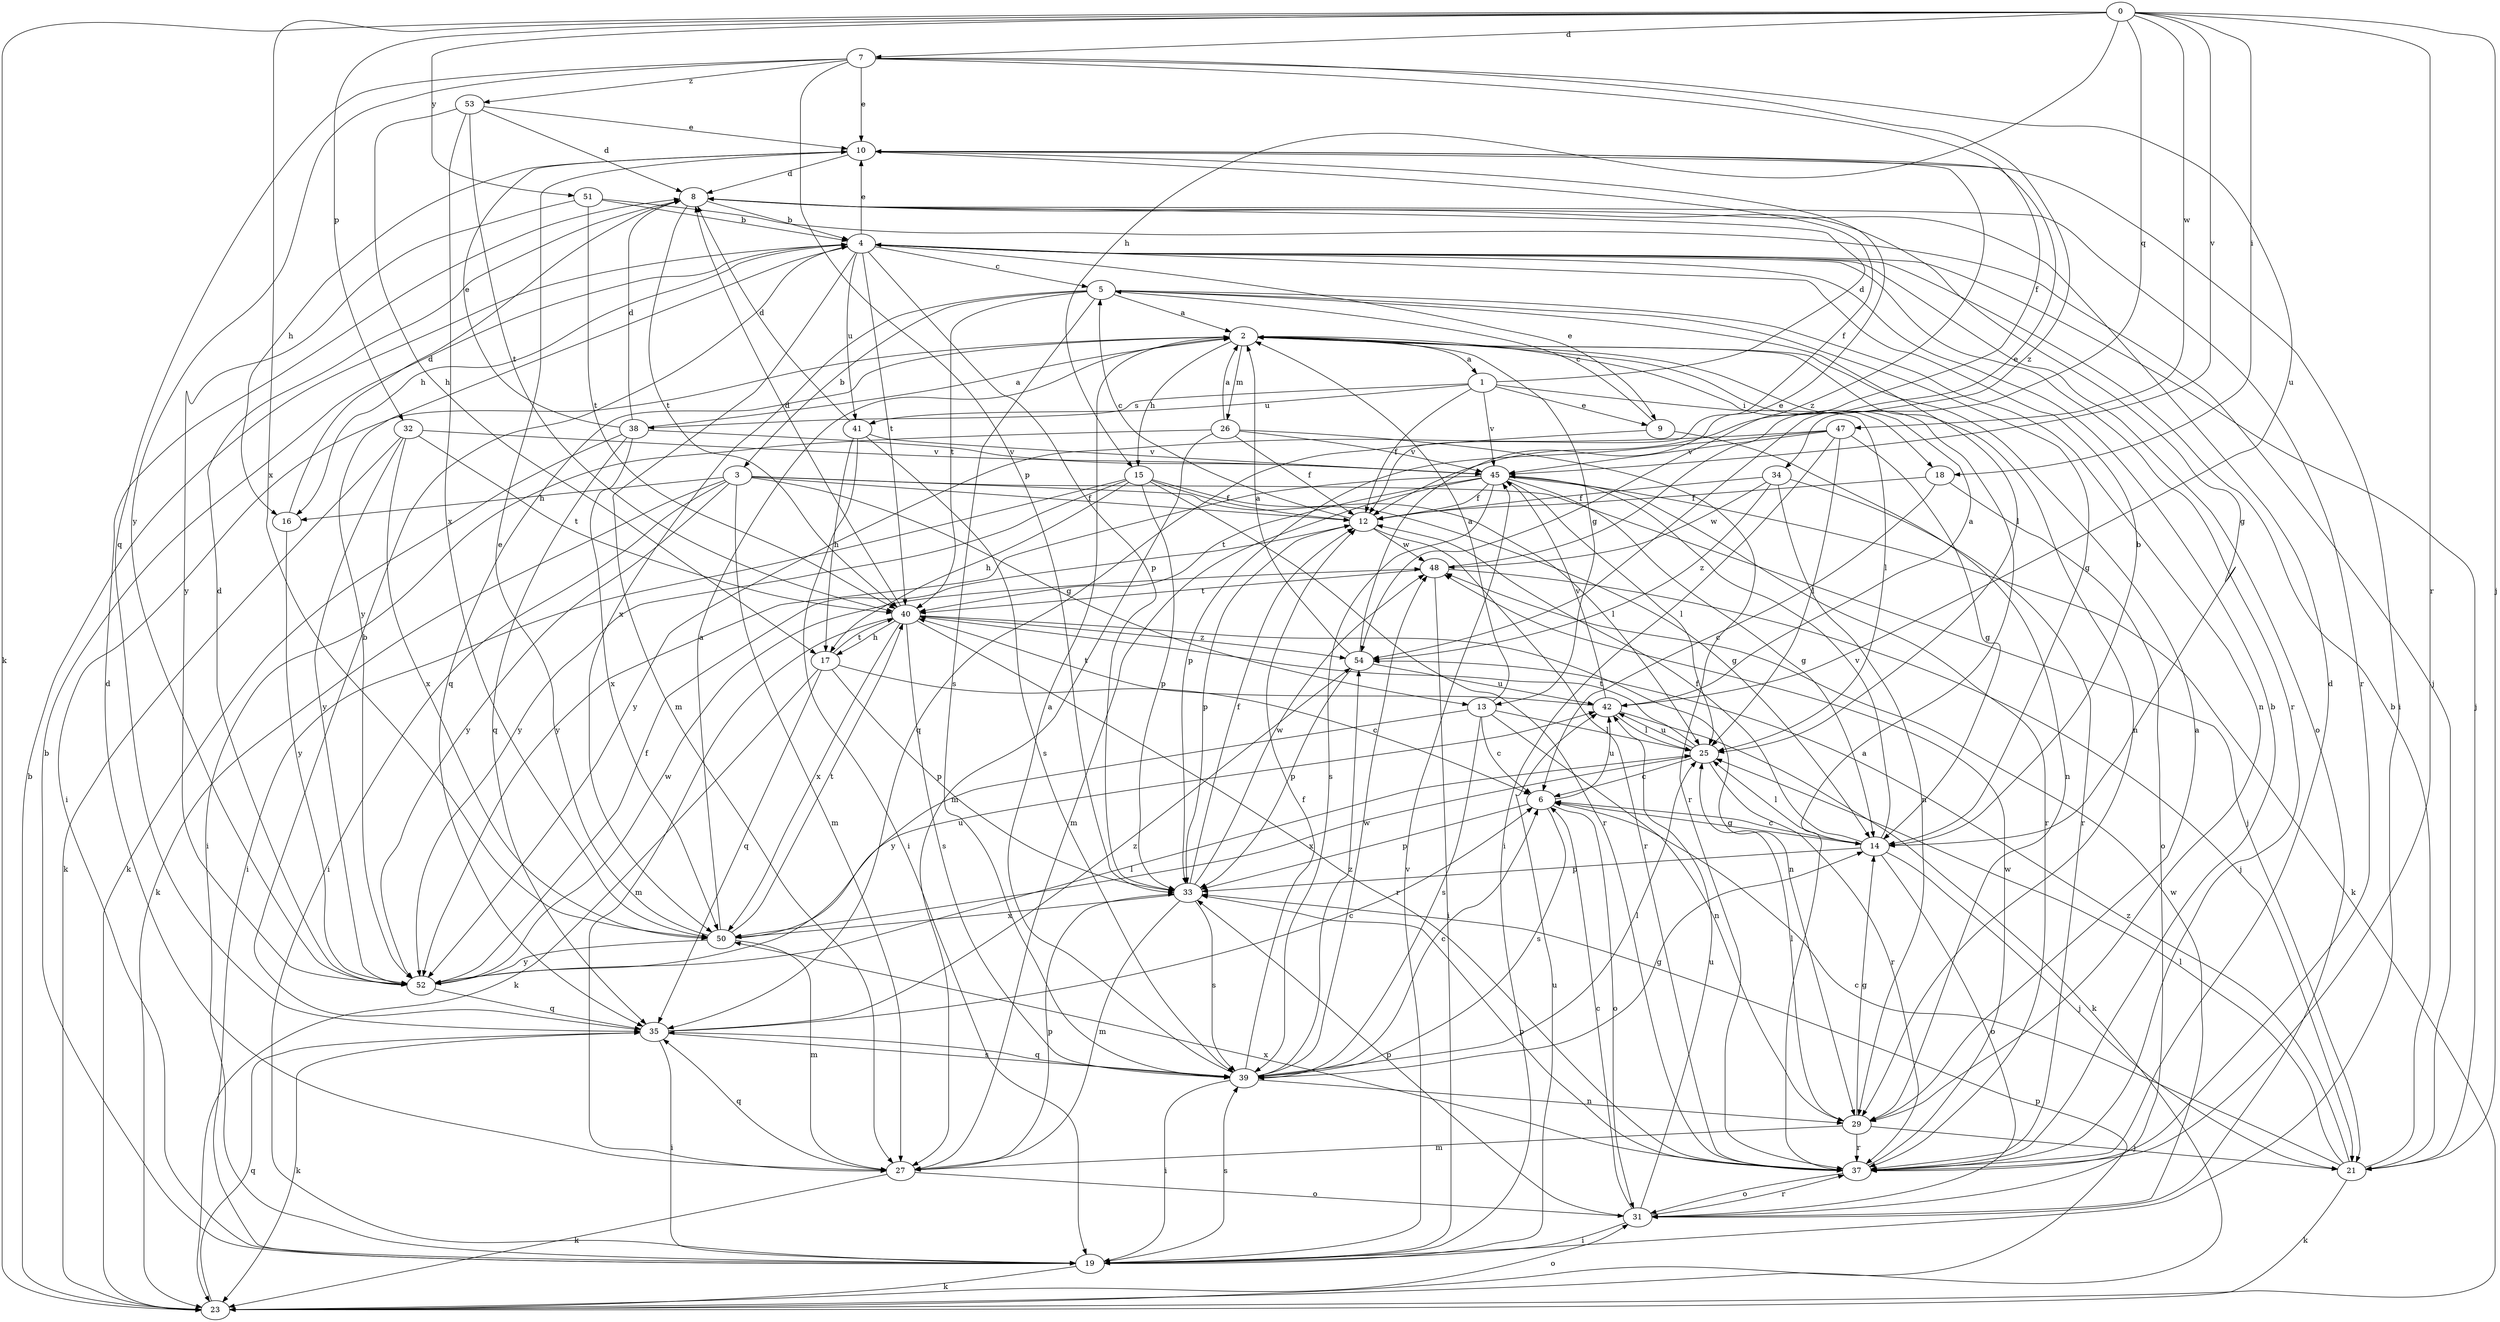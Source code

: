 strict digraph  {
0;
1;
2;
3;
4;
5;
6;
7;
8;
9;
10;
12;
13;
14;
15;
16;
17;
18;
19;
21;
23;
25;
26;
27;
29;
31;
32;
33;
34;
35;
37;
38;
39;
40;
41;
42;
45;
47;
48;
50;
51;
52;
53;
54;
0 -> 7  [label=d];
0 -> 15  [label=h];
0 -> 18  [label=i];
0 -> 21  [label=j];
0 -> 23  [label=k];
0 -> 32  [label=p];
0 -> 34  [label=q];
0 -> 37  [label=r];
0 -> 45  [label=v];
0 -> 47  [label=w];
0 -> 50  [label=x];
0 -> 51  [label=y];
1 -> 8  [label=d];
1 -> 9  [label=e];
1 -> 12  [label=f];
1 -> 25  [label=l];
1 -> 38  [label=s];
1 -> 41  [label=u];
1 -> 45  [label=v];
2 -> 1  [label=a];
2 -> 13  [label=g];
2 -> 15  [label=h];
2 -> 18  [label=i];
2 -> 19  [label=i];
2 -> 26  [label=m];
2 -> 29  [label=n];
2 -> 35  [label=q];
3 -> 12  [label=f];
3 -> 13  [label=g];
3 -> 14  [label=g];
3 -> 16  [label=h];
3 -> 19  [label=i];
3 -> 21  [label=j];
3 -> 23  [label=k];
3 -> 27  [label=m];
3 -> 52  [label=y];
4 -> 5  [label=c];
4 -> 9  [label=e];
4 -> 10  [label=e];
4 -> 16  [label=h];
4 -> 21  [label=j];
4 -> 27  [label=m];
4 -> 31  [label=o];
4 -> 33  [label=p];
4 -> 37  [label=r];
4 -> 40  [label=t];
4 -> 41  [label=u];
4 -> 52  [label=y];
5 -> 2  [label=a];
5 -> 3  [label=b];
5 -> 14  [label=g];
5 -> 25  [label=l];
5 -> 29  [label=n];
5 -> 39  [label=s];
5 -> 40  [label=t];
5 -> 50  [label=x];
6 -> 14  [label=g];
6 -> 31  [label=o];
6 -> 33  [label=p];
6 -> 39  [label=s];
6 -> 42  [label=u];
7 -> 10  [label=e];
7 -> 12  [label=f];
7 -> 33  [label=p];
7 -> 35  [label=q];
7 -> 42  [label=u];
7 -> 52  [label=y];
7 -> 53  [label=z];
7 -> 54  [label=z];
8 -> 4  [label=b];
8 -> 14  [label=g];
8 -> 37  [label=r];
8 -> 40  [label=t];
9 -> 5  [label=c];
9 -> 29  [label=n];
9 -> 35  [label=q];
10 -> 8  [label=d];
10 -> 12  [label=f];
10 -> 16  [label=h];
10 -> 19  [label=i];
10 -> 54  [label=z];
12 -> 5  [label=c];
12 -> 33  [label=p];
12 -> 37  [label=r];
12 -> 48  [label=w];
13 -> 2  [label=a];
13 -> 6  [label=c];
13 -> 25  [label=l];
13 -> 29  [label=n];
13 -> 39  [label=s];
13 -> 52  [label=y];
14 -> 4  [label=b];
14 -> 6  [label=c];
14 -> 12  [label=f];
14 -> 21  [label=j];
14 -> 25  [label=l];
14 -> 31  [label=o];
14 -> 33  [label=p];
14 -> 45  [label=v];
15 -> 12  [label=f];
15 -> 17  [label=h];
15 -> 19  [label=i];
15 -> 25  [label=l];
15 -> 33  [label=p];
15 -> 37  [label=r];
15 -> 52  [label=y];
16 -> 8  [label=d];
16 -> 52  [label=y];
17 -> 6  [label=c];
17 -> 23  [label=k];
17 -> 33  [label=p];
17 -> 35  [label=q];
17 -> 40  [label=t];
18 -> 6  [label=c];
18 -> 12  [label=f];
18 -> 31  [label=o];
19 -> 4  [label=b];
19 -> 23  [label=k];
19 -> 39  [label=s];
19 -> 42  [label=u];
19 -> 45  [label=v];
21 -> 4  [label=b];
21 -> 6  [label=c];
21 -> 23  [label=k];
21 -> 25  [label=l];
21 -> 54  [label=z];
23 -> 4  [label=b];
23 -> 31  [label=o];
23 -> 33  [label=p];
23 -> 35  [label=q];
25 -> 6  [label=c];
25 -> 37  [label=r];
25 -> 40  [label=t];
25 -> 42  [label=u];
25 -> 50  [label=x];
26 -> 2  [label=a];
26 -> 12  [label=f];
26 -> 19  [label=i];
26 -> 27  [label=m];
26 -> 37  [label=r];
26 -> 45  [label=v];
27 -> 8  [label=d];
27 -> 23  [label=k];
27 -> 31  [label=o];
27 -> 33  [label=p];
27 -> 35  [label=q];
29 -> 2  [label=a];
29 -> 14  [label=g];
29 -> 21  [label=j];
29 -> 25  [label=l];
29 -> 27  [label=m];
29 -> 37  [label=r];
31 -> 6  [label=c];
31 -> 19  [label=i];
31 -> 33  [label=p];
31 -> 37  [label=r];
31 -> 42  [label=u];
31 -> 48  [label=w];
32 -> 23  [label=k];
32 -> 40  [label=t];
32 -> 45  [label=v];
32 -> 50  [label=x];
32 -> 52  [label=y];
33 -> 12  [label=f];
33 -> 27  [label=m];
33 -> 39  [label=s];
33 -> 48  [label=w];
33 -> 50  [label=x];
34 -> 12  [label=f];
34 -> 29  [label=n];
34 -> 37  [label=r];
34 -> 48  [label=w];
34 -> 54  [label=z];
35 -> 4  [label=b];
35 -> 6  [label=c];
35 -> 19  [label=i];
35 -> 23  [label=k];
35 -> 39  [label=s];
35 -> 54  [label=z];
37 -> 2  [label=a];
37 -> 4  [label=b];
37 -> 8  [label=d];
37 -> 31  [label=o];
37 -> 33  [label=p];
37 -> 48  [label=w];
37 -> 50  [label=x];
38 -> 2  [label=a];
38 -> 8  [label=d];
38 -> 10  [label=e];
38 -> 23  [label=k];
38 -> 35  [label=q];
38 -> 45  [label=v];
38 -> 50  [label=x];
39 -> 2  [label=a];
39 -> 6  [label=c];
39 -> 12  [label=f];
39 -> 14  [label=g];
39 -> 19  [label=i];
39 -> 25  [label=l];
39 -> 29  [label=n];
39 -> 35  [label=q];
39 -> 48  [label=w];
39 -> 54  [label=z];
40 -> 8  [label=d];
40 -> 17  [label=h];
40 -> 27  [label=m];
40 -> 29  [label=n];
40 -> 37  [label=r];
40 -> 39  [label=s];
40 -> 50  [label=x];
40 -> 54  [label=z];
41 -> 8  [label=d];
41 -> 17  [label=h];
41 -> 19  [label=i];
41 -> 39  [label=s];
41 -> 45  [label=v];
42 -> 2  [label=a];
42 -> 23  [label=k];
42 -> 25  [label=l];
42 -> 40  [label=t];
42 -> 45  [label=v];
45 -> 12  [label=f];
45 -> 14  [label=g];
45 -> 23  [label=k];
45 -> 25  [label=l];
45 -> 27  [label=m];
45 -> 37  [label=r];
45 -> 39  [label=s];
45 -> 40  [label=t];
45 -> 52  [label=y];
47 -> 14  [label=g];
47 -> 19  [label=i];
47 -> 25  [label=l];
47 -> 33  [label=p];
47 -> 45  [label=v];
47 -> 52  [label=y];
48 -> 10  [label=e];
48 -> 19  [label=i];
48 -> 21  [label=j];
48 -> 40  [label=t];
50 -> 2  [label=a];
50 -> 10  [label=e];
50 -> 27  [label=m];
50 -> 40  [label=t];
50 -> 42  [label=u];
50 -> 52  [label=y];
51 -> 4  [label=b];
51 -> 21  [label=j];
51 -> 40  [label=t];
51 -> 52  [label=y];
52 -> 8  [label=d];
52 -> 12  [label=f];
52 -> 25  [label=l];
52 -> 35  [label=q];
52 -> 48  [label=w];
53 -> 8  [label=d];
53 -> 10  [label=e];
53 -> 17  [label=h];
53 -> 40  [label=t];
53 -> 50  [label=x];
54 -> 2  [label=a];
54 -> 10  [label=e];
54 -> 33  [label=p];
54 -> 42  [label=u];
}
